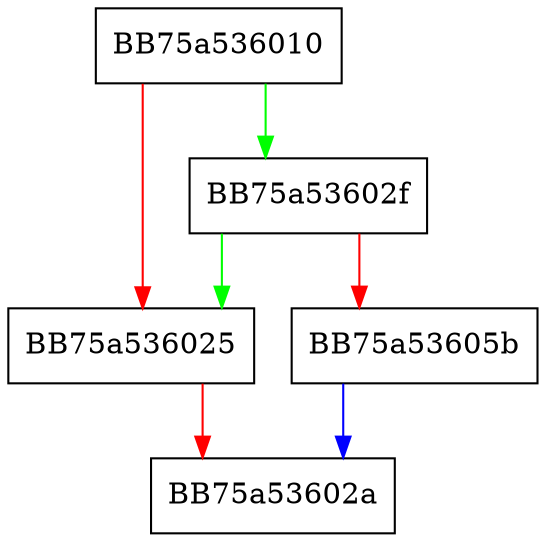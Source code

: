 digraph CallLuaSkipRules {
  node [shape="box"];
  graph [splines=ortho];
  BB75a536010 -> BB75a53602f [color="green"];
  BB75a536010 -> BB75a536025 [color="red"];
  BB75a536025 -> BB75a53602a [color="red"];
  BB75a53602f -> BB75a536025 [color="green"];
  BB75a53602f -> BB75a53605b [color="red"];
  BB75a53605b -> BB75a53602a [color="blue"];
}